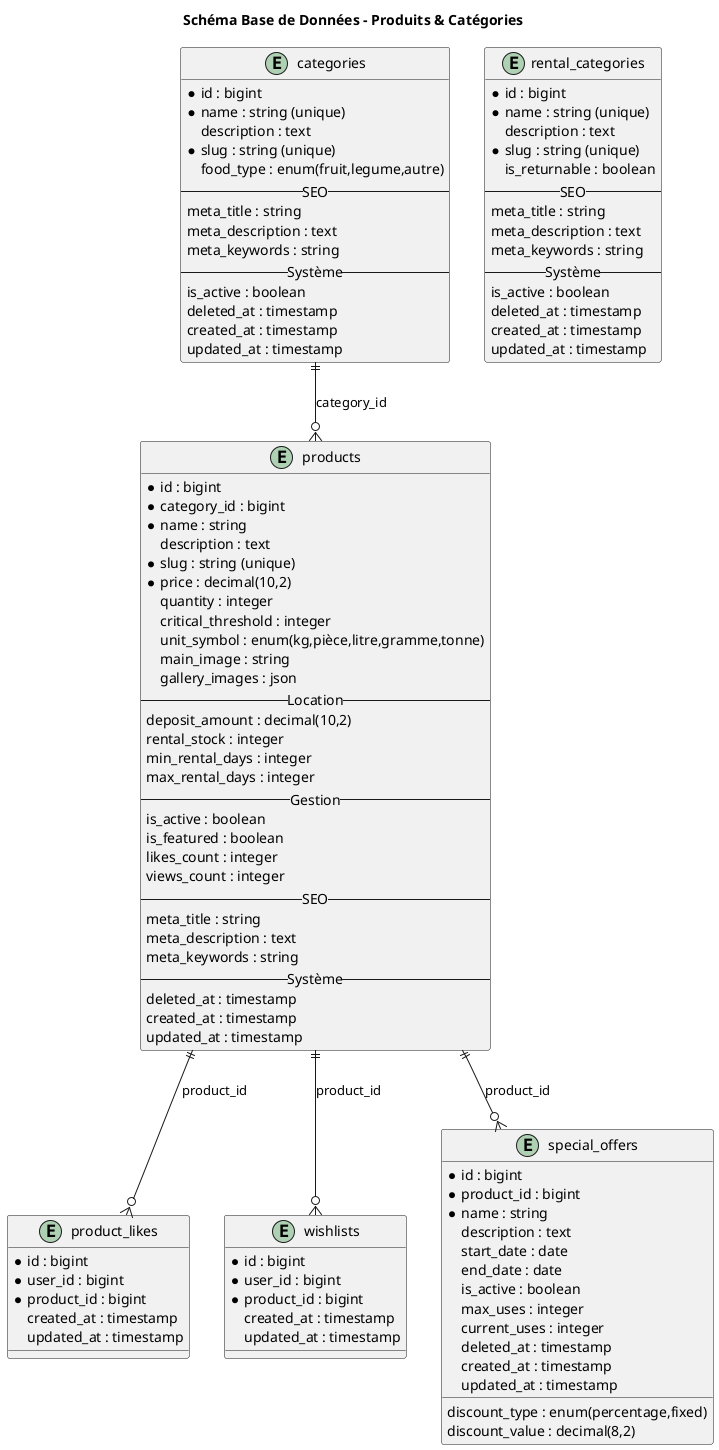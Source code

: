 @startuml products_categories
title Schéma Base de Données - Produits & Catégories

entity "categories" as categories {
  *id : bigint
  *name : string (unique)
  description : text
  *slug : string (unique)
  food_type : enum(fruit,legume,autre)
  --SEO--
  meta_title : string
  meta_description : text
  meta_keywords : string
  --Système--
  is_active : boolean
  deleted_at : timestamp
  created_at : timestamp
  updated_at : timestamp
}

entity "rental_categories" as rental_categories {
  *id : bigint
  *name : string (unique)
  description : text
  *slug : string (unique)
  is_returnable : boolean
  --SEO--
  meta_title : string
  meta_description : text
  meta_keywords : string
  --Système--
  is_active : boolean
  deleted_at : timestamp
  created_at : timestamp
  updated_at : timestamp
}

entity "products" as products {
  *id : bigint
  *category_id : bigint
  *name : string
  description : text
  *slug : string (unique)
  *price : decimal(10,2)
  quantity : integer
  critical_threshold : integer
  unit_symbol : enum(kg,pièce,litre,gramme,tonne)
  main_image : string
  gallery_images : json
  --Location--
  deposit_amount : decimal(10,2)
  rental_stock : integer
  min_rental_days : integer
  max_rental_days : integer
  --Gestion--
  is_active : boolean
  is_featured : boolean
  likes_count : integer
  views_count : integer
  --SEO--
  meta_title : string
  meta_description : text
  meta_keywords : string
  --Système--
  deleted_at : timestamp
  created_at : timestamp
  updated_at : timestamp
}

entity "product_likes" as product_likes {
  *id : bigint
  *user_id : bigint
  *product_id : bigint
  created_at : timestamp
  updated_at : timestamp
}

entity "wishlists" as wishlists {
  *id : bigint
  *user_id : bigint
  *product_id : bigint
  created_at : timestamp
  updated_at : timestamp
}

entity "special_offers" as special_offers {
  *id : bigint
  *product_id : bigint
  *name : string
  description : text
  discount_type : enum(percentage,fixed)
  discount_value : decimal(8,2)
  start_date : date
  end_date : date
  is_active : boolean
  max_uses : integer
  current_uses : integer
  deleted_at : timestamp
  created_at : timestamp
  updated_at : timestamp
}

categories ||--o{ products : category_id
products ||--o{ product_likes : product_id
products ||--o{ wishlists : product_id
products ||--o{ special_offers : product_id
@enduml
